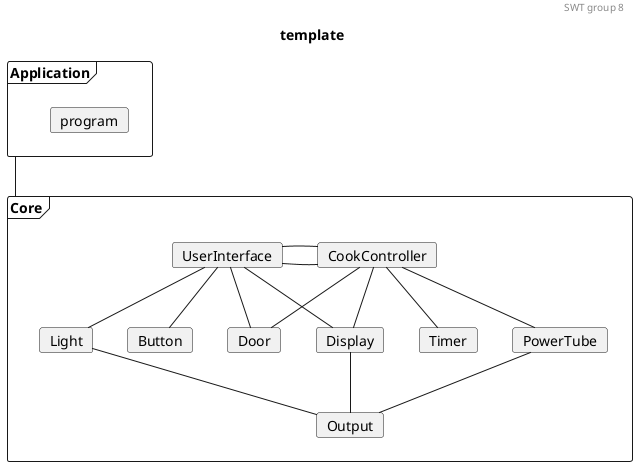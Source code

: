 @startuml

'Testing colors:
skinparam card{
    backgroundColor<<sut>> lawngreen
    backgroundColor<<nut>> salmon
    backgroundColor<<tested>> gold
}

header SWT group 8
title template

frame Application{
    card program
}

frame Core{
    card UserInterface
    card CookController 

    card Door
    card Light
    card Timer
    card PowerTube
    card Display
    card Output
    card Button
}

'Relations projects
' 0. to 1.
Application -- Core

'Relations CookController:
'1.
CookController - UserInterface
'1. to 2.
CookController -- Door
CookController -- Timer
CookController -- PowerTube
CookController -- Display

'Relations UserInterface:
'1.
UserInterface - CookController
'1. to 2.
UserInterface -- Light
UserInterface -- Door
UserInterface -- Display
UserInterface -- Button

' Relations 2. to 3.
Light -- Output
Display -- Output
PowerTube -- Output



@enduml
